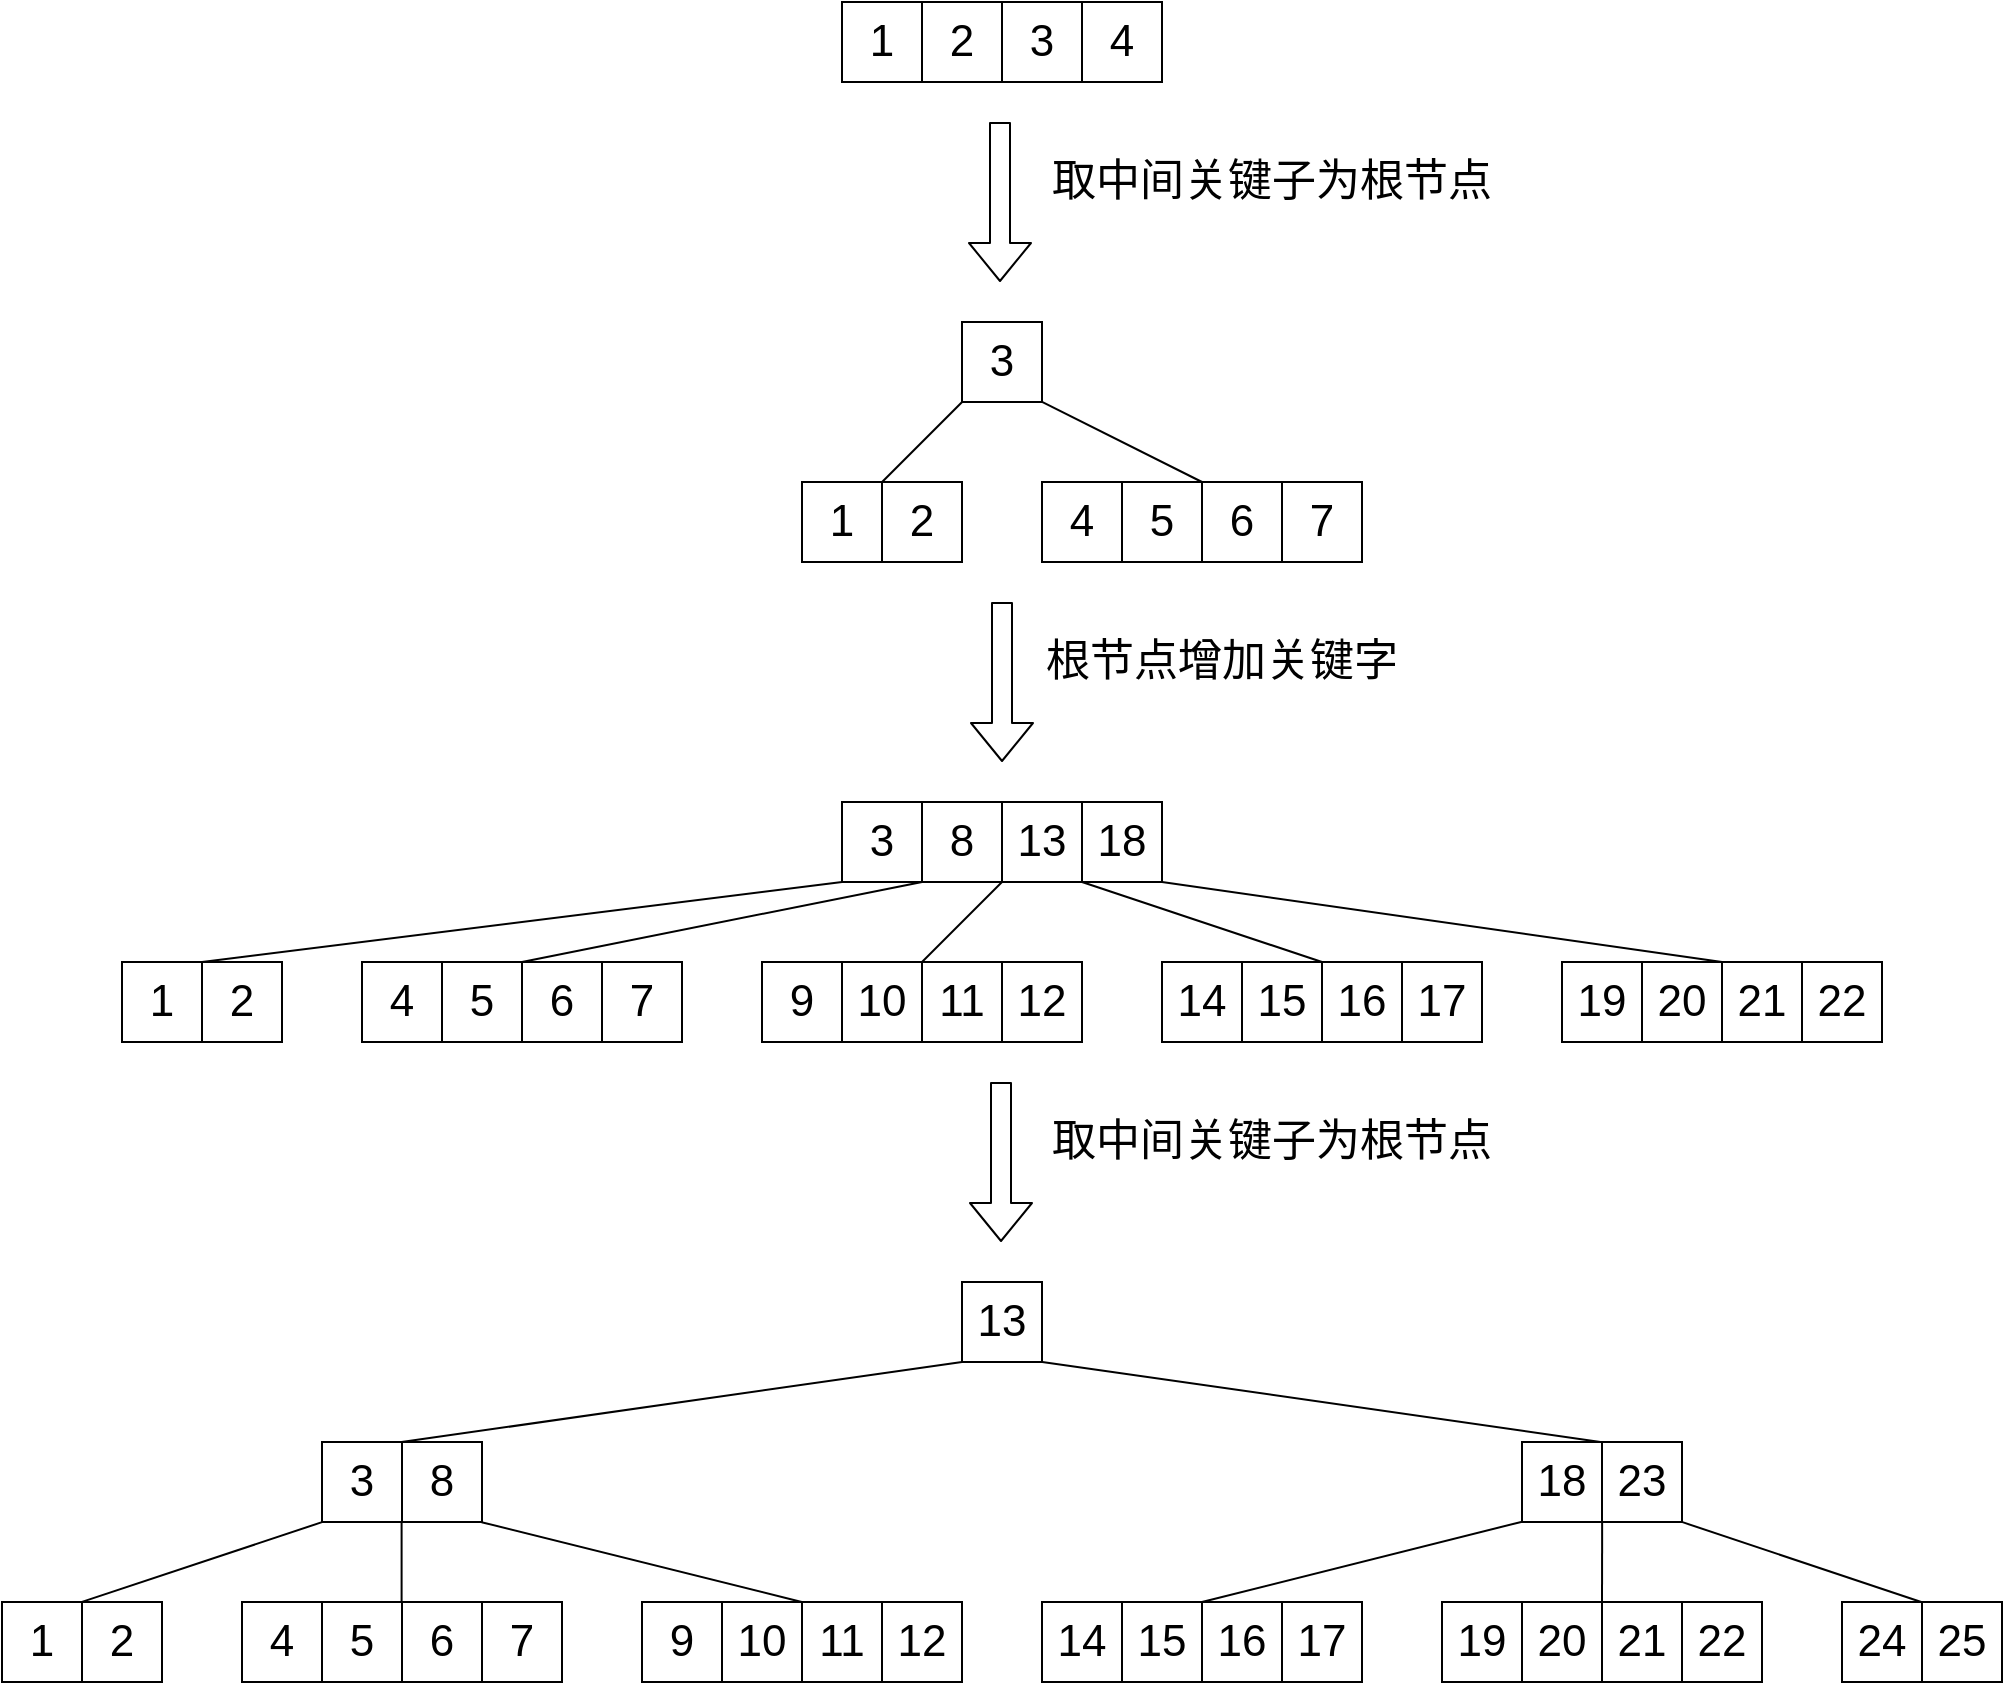 <mxfile version="11.1.1" type="device"><diagram id="xiesb4GtusXQxuxbEkcg" name="第 1 页"><mxGraphModel dx="1810" dy="1363" grid="1" gridSize="10" guides="1" tooltips="1" connect="1" arrows="1" fold="1" page="1" pageScale="1" pageWidth="827" pageHeight="1169" math="0" shadow="0"><root><mxCell id="0"/><mxCell id="1" parent="0"/><mxCell id="ZgtNFw46YQcnRpKmjRMJ-2" value="13" style="whiteSpace=wrap;html=1;aspect=fixed;fontSize=22;" parent="1" vertex="1"><mxGeometry x="520" y="680" width="40" height="40" as="geometry"/></mxCell><mxCell id="ZgtNFw46YQcnRpKmjRMJ-5" value="3" style="whiteSpace=wrap;html=1;aspect=fixed;fontSize=22;" parent="1" vertex="1"><mxGeometry x="200" y="760" width="40" height="40" as="geometry"/></mxCell><mxCell id="ZgtNFw46YQcnRpKmjRMJ-6" value="8" style="whiteSpace=wrap;html=1;aspect=fixed;fontSize=22;" parent="1" vertex="1"><mxGeometry x="240" y="760" width="40" height="40" as="geometry"/></mxCell><mxCell id="ZgtNFw46YQcnRpKmjRMJ-7" value="18" style="whiteSpace=wrap;html=1;aspect=fixed;fontSize=22;" parent="1" vertex="1"><mxGeometry x="800" y="760" width="40" height="40" as="geometry"/></mxCell><mxCell id="ZgtNFw46YQcnRpKmjRMJ-8" value="23" style="whiteSpace=wrap;html=1;aspect=fixed;fontSize=22;" parent="1" vertex="1"><mxGeometry x="840" y="760" width="40" height="40" as="geometry"/></mxCell><mxCell id="ZgtNFw46YQcnRpKmjRMJ-9" value="1" style="whiteSpace=wrap;html=1;aspect=fixed;fontSize=22;" parent="1" vertex="1"><mxGeometry x="40" y="840" width="40" height="40" as="geometry"/></mxCell><mxCell id="ZgtNFw46YQcnRpKmjRMJ-10" value="2" style="whiteSpace=wrap;html=1;aspect=fixed;fontSize=22;" parent="1" vertex="1"><mxGeometry x="80" y="840" width="40" height="40" as="geometry"/></mxCell><mxCell id="ZgtNFw46YQcnRpKmjRMJ-11" value="4" style="whiteSpace=wrap;html=1;aspect=fixed;fontSize=22;" parent="1" vertex="1"><mxGeometry x="160" y="840" width="40" height="40" as="geometry"/></mxCell><mxCell id="ZgtNFw46YQcnRpKmjRMJ-12" value="5" style="whiteSpace=wrap;html=1;aspect=fixed;fontSize=22;" parent="1" vertex="1"><mxGeometry x="200" y="840" width="40" height="40" as="geometry"/></mxCell><mxCell id="ZgtNFw46YQcnRpKmjRMJ-13" value="6" style="whiteSpace=wrap;html=1;aspect=fixed;fontSize=22;" parent="1" vertex="1"><mxGeometry x="240" y="840" width="40" height="40" as="geometry"/></mxCell><mxCell id="ZgtNFw46YQcnRpKmjRMJ-14" value="7" style="whiteSpace=wrap;html=1;aspect=fixed;fontSize=22;" parent="1" vertex="1"><mxGeometry x="280" y="840" width="40" height="40" as="geometry"/></mxCell><mxCell id="ZgtNFw46YQcnRpKmjRMJ-15" value="9" style="whiteSpace=wrap;html=1;aspect=fixed;fontSize=22;" parent="1" vertex="1"><mxGeometry x="360" y="840" width="40" height="40" as="geometry"/></mxCell><mxCell id="ZgtNFw46YQcnRpKmjRMJ-16" value="10" style="whiteSpace=wrap;html=1;aspect=fixed;fontSize=22;" parent="1" vertex="1"><mxGeometry x="400" y="840" width="40" height="40" as="geometry"/></mxCell><mxCell id="ZgtNFw46YQcnRpKmjRMJ-17" value="11" style="whiteSpace=wrap;html=1;aspect=fixed;fontSize=22;" parent="1" vertex="1"><mxGeometry x="440" y="840" width="40" height="40" as="geometry"/></mxCell><mxCell id="ZgtNFw46YQcnRpKmjRMJ-18" value="12" style="whiteSpace=wrap;html=1;aspect=fixed;fontSize=22;" parent="1" vertex="1"><mxGeometry x="480" y="840" width="40" height="40" as="geometry"/></mxCell><mxCell id="ZgtNFw46YQcnRpKmjRMJ-19" value="14" style="whiteSpace=wrap;html=1;aspect=fixed;fontSize=22;" parent="1" vertex="1"><mxGeometry x="560" y="840" width="40" height="40" as="geometry"/></mxCell><mxCell id="ZgtNFw46YQcnRpKmjRMJ-20" value="15" style="whiteSpace=wrap;html=1;aspect=fixed;fontSize=22;" parent="1" vertex="1"><mxGeometry x="600" y="840" width="40" height="40" as="geometry"/></mxCell><mxCell id="ZgtNFw46YQcnRpKmjRMJ-21" value="16" style="whiteSpace=wrap;html=1;aspect=fixed;fontSize=22;" parent="1" vertex="1"><mxGeometry x="640" y="840" width="40" height="40" as="geometry"/></mxCell><mxCell id="ZgtNFw46YQcnRpKmjRMJ-22" value="17" style="whiteSpace=wrap;html=1;aspect=fixed;fontSize=22;" parent="1" vertex="1"><mxGeometry x="680" y="840" width="40" height="40" as="geometry"/></mxCell><mxCell id="ZgtNFw46YQcnRpKmjRMJ-23" value="19" style="whiteSpace=wrap;html=1;aspect=fixed;fontSize=22;" parent="1" vertex="1"><mxGeometry x="760" y="840" width="40" height="40" as="geometry"/></mxCell><mxCell id="ZgtNFw46YQcnRpKmjRMJ-24" value="20" style="whiteSpace=wrap;html=1;aspect=fixed;fontSize=22;" parent="1" vertex="1"><mxGeometry x="800" y="840" width="40" height="40" as="geometry"/></mxCell><mxCell id="ZgtNFw46YQcnRpKmjRMJ-25" value="21" style="whiteSpace=wrap;html=1;aspect=fixed;fontSize=22;" parent="1" vertex="1"><mxGeometry x="840" y="840" width="40" height="40" as="geometry"/></mxCell><mxCell id="ZgtNFw46YQcnRpKmjRMJ-26" value="22" style="whiteSpace=wrap;html=1;aspect=fixed;fontSize=22;" parent="1" vertex="1"><mxGeometry x="880" y="840" width="40" height="40" as="geometry"/></mxCell><mxCell id="ZgtNFw46YQcnRpKmjRMJ-27" value="24" style="whiteSpace=wrap;html=1;aspect=fixed;fontSize=22;" parent="1" vertex="1"><mxGeometry x="960" y="840" width="40" height="40" as="geometry"/></mxCell><mxCell id="ZgtNFw46YQcnRpKmjRMJ-28" value="25" style="whiteSpace=wrap;html=1;aspect=fixed;fontSize=22;" parent="1" vertex="1"><mxGeometry x="1000" y="840" width="40" height="40" as="geometry"/></mxCell><mxCell id="ZgtNFw46YQcnRpKmjRMJ-29" value="" style="endArrow=none;html=1;fontSize=22;exitX=0;exitY=-0.002;exitDx=0;exitDy=0;exitPerimeter=0;entryX=0;entryY=1.002;entryDx=0;entryDy=0;entryPerimeter=0;" parent="1" source="ZgtNFw46YQcnRpKmjRMJ-10" target="ZgtNFw46YQcnRpKmjRMJ-5" edge="1"><mxGeometry width="50" height="50" relative="1" as="geometry"><mxPoint x="40" y="950" as="sourcePoint"/><mxPoint x="200" y="810" as="targetPoint"/></mxGeometry></mxCell><mxCell id="ZgtNFw46YQcnRpKmjRMJ-30" value="" style="endArrow=none;html=1;fontSize=22;entryX=-0.005;entryY=1;entryDx=0;entryDy=0;entryPerimeter=0;exitX=0.995;exitY=0;exitDx=0;exitDy=0;exitPerimeter=0;" parent="1" source="ZgtNFw46YQcnRpKmjRMJ-12" target="ZgtNFw46YQcnRpKmjRMJ-6" edge="1"><mxGeometry width="50" height="50" relative="1" as="geometry"><mxPoint x="240" y="830" as="sourcePoint"/><mxPoint x="241" y="810" as="targetPoint"/></mxGeometry></mxCell><mxCell id="ZgtNFw46YQcnRpKmjRMJ-31" value="" style="endArrow=none;html=1;fontSize=22;entryX=0.995;entryY=1.002;entryDx=0;entryDy=0;entryPerimeter=0;exitX=-0.003;exitY=-0.001;exitDx=0;exitDy=0;exitPerimeter=0;" parent="1" source="ZgtNFw46YQcnRpKmjRMJ-17" target="ZgtNFw46YQcnRpKmjRMJ-6" edge="1"><mxGeometry width="50" height="50" relative="1" as="geometry"><mxPoint x="420" y="830" as="sourcePoint"/><mxPoint x="249.8" y="810" as="targetPoint"/></mxGeometry></mxCell><mxCell id="ZgtNFw46YQcnRpKmjRMJ-32" value="" style="endArrow=none;html=1;fontSize=22;entryX=0;entryY=0;entryDx=0;entryDy=0;entryPerimeter=0;exitX=0.002;exitY=0.996;exitDx=0;exitDy=0;exitPerimeter=0;" parent="1" source="ZgtNFw46YQcnRpKmjRMJ-7" target="ZgtNFw46YQcnRpKmjRMJ-21" edge="1"><mxGeometry width="50" height="50" relative="1" as="geometry"><mxPoint x="789.88" y="809.96" as="sourcePoint"/><mxPoint x="629.8" y="770.08" as="targetPoint"/></mxGeometry></mxCell><mxCell id="ZgtNFw46YQcnRpKmjRMJ-33" value="" style="endArrow=none;html=1;fontSize=22;exitX=0.002;exitY=1.001;exitDx=0;exitDy=0;exitPerimeter=0;entryX=0;entryY=0;entryDx=0;entryDy=0;entryPerimeter=0;" parent="1" source="ZgtNFw46YQcnRpKmjRMJ-8" target="ZgtNFw46YQcnRpKmjRMJ-25" edge="1"><mxGeometry width="50" height="50" relative="1" as="geometry"><mxPoint x="810.08" y="809.84" as="sourcePoint"/><mxPoint x="840" y="830" as="targetPoint"/></mxGeometry></mxCell><mxCell id="ZgtNFw46YQcnRpKmjRMJ-34" value="" style="endArrow=none;html=1;fontSize=22;exitX=0.997;exitY=0.999;exitDx=0;exitDy=0;exitPerimeter=0;entryX=0;entryY=0.004;entryDx=0;entryDy=0;entryPerimeter=0;" parent="1" source="ZgtNFw46YQcnRpKmjRMJ-8" target="ZgtNFw46YQcnRpKmjRMJ-28" edge="1"><mxGeometry width="50" height="50" relative="1" as="geometry"><mxPoint x="850.08" y="810.04" as="sourcePoint"/><mxPoint x="850" y="850" as="targetPoint"/></mxGeometry></mxCell><mxCell id="ZgtNFw46YQcnRpKmjRMJ-35" value="" style="endArrow=none;html=1;fontSize=22;exitX=0;exitY=1;exitDx=0;exitDy=0;exitPerimeter=0;entryX=0.995;entryY=0.001;entryDx=0;entryDy=0;entryPerimeter=0;" parent="1" source="ZgtNFw46YQcnRpKmjRMJ-2" target="ZgtNFw46YQcnRpKmjRMJ-5" edge="1"><mxGeometry width="50" height="50" relative="1" as="geometry"><mxPoint x="449.88" y="849.96" as="sourcePoint"/><mxPoint x="289.8" y="810.08" as="targetPoint"/></mxGeometry></mxCell><mxCell id="ZgtNFw46YQcnRpKmjRMJ-36" value="" style="endArrow=none;html=1;fontSize=22;exitX=1.003;exitY=0.999;exitDx=0;exitDy=0;exitPerimeter=0;entryX=0.002;entryY=0.002;entryDx=0;entryDy=0;entryPerimeter=0;" parent="1" source="ZgtNFw46YQcnRpKmjRMJ-2" target="ZgtNFw46YQcnRpKmjRMJ-8" edge="1"><mxGeometry width="50" height="50" relative="1" as="geometry"><mxPoint x="558" y="730" as="sourcePoint"/><mxPoint x="830" y="750" as="targetPoint"/></mxGeometry></mxCell><mxCell id="cRPUOAB6OS4IIYhqgROu-1" value="1" style="whiteSpace=wrap;html=1;aspect=fixed;fontSize=22;" parent="1" vertex="1"><mxGeometry x="460" y="40" width="40" height="40" as="geometry"/></mxCell><mxCell id="cRPUOAB6OS4IIYhqgROu-2" value="2" style="whiteSpace=wrap;html=1;aspect=fixed;fontSize=22;" parent="1" vertex="1"><mxGeometry x="500" y="40" width="40" height="40" as="geometry"/></mxCell><mxCell id="cRPUOAB6OS4IIYhqgROu-3" value="3" style="whiteSpace=wrap;html=1;aspect=fixed;fontSize=22;" parent="1" vertex="1"><mxGeometry x="540" y="40" width="40" height="40" as="geometry"/></mxCell><mxCell id="cRPUOAB6OS4IIYhqgROu-4" value="4" style="whiteSpace=wrap;html=1;aspect=fixed;fontSize=22;" parent="1" vertex="1"><mxGeometry x="580" y="40" width="40" height="40" as="geometry"/></mxCell><mxCell id="cRPUOAB6OS4IIYhqgROu-5" value="" style="shape=flexArrow;endArrow=classic;html=1;" parent="1" edge="1"><mxGeometry width="50" height="50" relative="1" as="geometry"><mxPoint x="539" y="100" as="sourcePoint"/><mxPoint x="539" y="180" as="targetPoint"/></mxGeometry></mxCell><mxCell id="cRPUOAB6OS4IIYhqgROu-6" value="取中间关键子为根节点" style="text;html=1;strokeColor=none;fillColor=none;align=center;verticalAlign=middle;whiteSpace=wrap;rounded=0;fontSize=22;" parent="1" vertex="1"><mxGeometry x="560" y="120" width="230" height="20" as="geometry"/></mxCell><mxCell id="cRPUOAB6OS4IIYhqgROu-8" value="4" style="whiteSpace=wrap;html=1;aspect=fixed;fontSize=22;" parent="1" vertex="1"><mxGeometry x="560" y="280" width="40" height="40" as="geometry"/></mxCell><mxCell id="cRPUOAB6OS4IIYhqgROu-9" value="5" style="whiteSpace=wrap;html=1;aspect=fixed;fontSize=22;" parent="1" vertex="1"><mxGeometry x="600" y="280" width="40" height="40" as="geometry"/></mxCell><mxCell id="cRPUOAB6OS4IIYhqgROu-10" value="6" style="whiteSpace=wrap;html=1;aspect=fixed;fontSize=22;" parent="1" vertex="1"><mxGeometry x="640" y="280" width="40" height="40" as="geometry"/></mxCell><mxCell id="cRPUOAB6OS4IIYhqgROu-11" value="7" style="whiteSpace=wrap;html=1;aspect=fixed;fontSize=22;" parent="1" vertex="1"><mxGeometry x="680" y="280" width="40" height="40" as="geometry"/></mxCell><mxCell id="cRPUOAB6OS4IIYhqgROu-12" value="1" style="whiteSpace=wrap;html=1;aspect=fixed;fontSize=22;" parent="1" vertex="1"><mxGeometry x="440" y="280" width="40" height="40" as="geometry"/></mxCell><mxCell id="cRPUOAB6OS4IIYhqgROu-13" value="2" style="whiteSpace=wrap;html=1;aspect=fixed;fontSize=22;" parent="1" vertex="1"><mxGeometry x="480" y="280" width="40" height="40" as="geometry"/></mxCell><mxCell id="cRPUOAB6OS4IIYhqgROu-14" value="3" style="whiteSpace=wrap;html=1;aspect=fixed;fontSize=22;" parent="1" vertex="1"><mxGeometry x="520" y="200" width="40" height="40" as="geometry"/></mxCell><mxCell id="cRPUOAB6OS4IIYhqgROu-15" value="" style="endArrow=none;html=1;fontSize=22;entryX=0.001;entryY=1.001;entryDx=0;entryDy=0;entryPerimeter=0;exitX=0.001;exitY=0;exitDx=0;exitDy=0;exitPerimeter=0;" parent="1" source="cRPUOAB6OS4IIYhqgROu-13" target="cRPUOAB6OS4IIYhqgROu-14" edge="1"><mxGeometry width="50" height="50" relative="1" as="geometry"><mxPoint x="340" y="390" as="sourcePoint"/><mxPoint x="390" y="340" as="targetPoint"/></mxGeometry></mxCell><mxCell id="cRPUOAB6OS4IIYhqgROu-16" value="" style="endArrow=none;html=1;fontSize=22;entryX=1.001;entryY=0.999;entryDx=0;entryDy=0;entryPerimeter=0;exitX=0;exitY=0;exitDx=0;exitDy=0;exitPerimeter=0;" parent="1" source="cRPUOAB6OS4IIYhqgROu-10" target="cRPUOAB6OS4IIYhqgROu-14" edge="1"><mxGeometry width="50" height="50" relative="1" as="geometry"><mxPoint x="490.04" y="290" as="sourcePoint"/><mxPoint x="530.04" y="250.04" as="targetPoint"/></mxGeometry></mxCell><mxCell id="cRPUOAB6OS4IIYhqgROu-17" value="" style="shape=flexArrow;endArrow=classic;html=1;" parent="1" edge="1"><mxGeometry width="50" height="50" relative="1" as="geometry"><mxPoint x="540" y="340.0" as="sourcePoint"/><mxPoint x="540" y="420.0" as="targetPoint"/></mxGeometry></mxCell><mxCell id="cRPUOAB6OS4IIYhqgROu-18" value="4" style="whiteSpace=wrap;html=1;aspect=fixed;fontSize=22;" parent="1" vertex="1"><mxGeometry x="220" y="520" width="40" height="40" as="geometry"/></mxCell><mxCell id="cRPUOAB6OS4IIYhqgROu-19" value="5" style="whiteSpace=wrap;html=1;aspect=fixed;fontSize=22;" parent="1" vertex="1"><mxGeometry x="260" y="520" width="40" height="40" as="geometry"/></mxCell><mxCell id="cRPUOAB6OS4IIYhqgROu-20" value="6" style="whiteSpace=wrap;html=1;aspect=fixed;fontSize=22;" parent="1" vertex="1"><mxGeometry x="300" y="520" width="40" height="40" as="geometry"/></mxCell><mxCell id="cRPUOAB6OS4IIYhqgROu-21" value="7" style="whiteSpace=wrap;html=1;aspect=fixed;fontSize=22;" parent="1" vertex="1"><mxGeometry x="340" y="520" width="40" height="40" as="geometry"/></mxCell><mxCell id="cRPUOAB6OS4IIYhqgROu-22" value="1" style="whiteSpace=wrap;html=1;aspect=fixed;fontSize=22;" parent="1" vertex="1"><mxGeometry x="100" y="520" width="40" height="40" as="geometry"/></mxCell><mxCell id="cRPUOAB6OS4IIYhqgROu-23" value="2" style="whiteSpace=wrap;html=1;aspect=fixed;fontSize=22;" parent="1" vertex="1"><mxGeometry x="140" y="520" width="40" height="40" as="geometry"/></mxCell><mxCell id="cRPUOAB6OS4IIYhqgROu-24" value="3" style="whiteSpace=wrap;html=1;aspect=fixed;fontSize=22;" parent="1" vertex="1"><mxGeometry x="460" y="440" width="40" height="40" as="geometry"/></mxCell><mxCell id="cRPUOAB6OS4IIYhqgROu-25" value="" style="endArrow=none;html=1;fontSize=22;entryX=0.001;entryY=1.001;entryDx=0;entryDy=0;entryPerimeter=0;exitX=0.001;exitY=0;exitDx=0;exitDy=0;exitPerimeter=0;" parent="1" source="cRPUOAB6OS4IIYhqgROu-23" target="cRPUOAB6OS4IIYhqgROu-24" edge="1"><mxGeometry width="50" height="50" relative="1" as="geometry"><mxPoint x="280" y="630" as="sourcePoint"/><mxPoint x="330" y="580" as="targetPoint"/></mxGeometry></mxCell><mxCell id="cRPUOAB6OS4IIYhqgROu-26" value="" style="endArrow=none;html=1;fontSize=22;entryX=1.001;entryY=0.999;entryDx=0;entryDy=0;entryPerimeter=0;exitX=0;exitY=0;exitDx=0;exitDy=0;exitPerimeter=0;" parent="1" source="cRPUOAB6OS4IIYhqgROu-20" target="cRPUOAB6OS4IIYhqgROu-24" edge="1"><mxGeometry width="50" height="50" relative="1" as="geometry"><mxPoint x="430.04" y="530" as="sourcePoint"/><mxPoint x="470.04" y="490.04" as="targetPoint"/></mxGeometry></mxCell><mxCell id="cRPUOAB6OS4IIYhqgROu-27" value="8" style="whiteSpace=wrap;html=1;aspect=fixed;fontSize=22;" parent="1" vertex="1"><mxGeometry x="500" y="440" width="40" height="40" as="geometry"/></mxCell><mxCell id="cRPUOAB6OS4IIYhqgROu-28" value="13" style="whiteSpace=wrap;html=1;aspect=fixed;fontSize=22;" parent="1" vertex="1"><mxGeometry x="540" y="440" width="40" height="40" as="geometry"/></mxCell><mxCell id="cRPUOAB6OS4IIYhqgROu-29" value="18" style="whiteSpace=wrap;html=1;aspect=fixed;fontSize=22;" parent="1" vertex="1"><mxGeometry x="580" y="440" width="40" height="40" as="geometry"/></mxCell><mxCell id="cRPUOAB6OS4IIYhqgROu-30" value="根节点增加关键字" style="text;html=1;strokeColor=none;fillColor=none;align=center;verticalAlign=middle;whiteSpace=wrap;rounded=0;fontSize=22;" parent="1" vertex="1"><mxGeometry x="560" y="360" width="180" height="20" as="geometry"/></mxCell><mxCell id="cRPUOAB6OS4IIYhqgROu-31" value="9" style="whiteSpace=wrap;html=1;aspect=fixed;fontSize=22;" parent="1" vertex="1"><mxGeometry x="420" y="520" width="40" height="40" as="geometry"/></mxCell><mxCell id="cRPUOAB6OS4IIYhqgROu-32" value="10" style="whiteSpace=wrap;html=1;aspect=fixed;fontSize=22;" parent="1" vertex="1"><mxGeometry x="460" y="520" width="40" height="40" as="geometry"/></mxCell><mxCell id="cRPUOAB6OS4IIYhqgROu-33" value="11" style="whiteSpace=wrap;html=1;aspect=fixed;fontSize=22;" parent="1" vertex="1"><mxGeometry x="500" y="520" width="40" height="40" as="geometry"/></mxCell><mxCell id="cRPUOAB6OS4IIYhqgROu-34" value="12" style="whiteSpace=wrap;html=1;aspect=fixed;fontSize=22;" parent="1" vertex="1"><mxGeometry x="540" y="520" width="40" height="40" as="geometry"/></mxCell><mxCell id="cRPUOAB6OS4IIYhqgROu-35" value="14" style="whiteSpace=wrap;html=1;aspect=fixed;fontSize=22;" parent="1" vertex="1"><mxGeometry x="620" y="520" width="40" height="40" as="geometry"/></mxCell><mxCell id="cRPUOAB6OS4IIYhqgROu-36" value="15" style="whiteSpace=wrap;html=1;aspect=fixed;fontSize=22;" parent="1" vertex="1"><mxGeometry x="660" y="520" width="40" height="40" as="geometry"/></mxCell><mxCell id="cRPUOAB6OS4IIYhqgROu-37" value="16" style="whiteSpace=wrap;html=1;aspect=fixed;fontSize=22;" parent="1" vertex="1"><mxGeometry x="700" y="520" width="40" height="40" as="geometry"/></mxCell><mxCell id="cRPUOAB6OS4IIYhqgROu-38" value="17" style="whiteSpace=wrap;html=1;aspect=fixed;fontSize=22;" parent="1" vertex="1"><mxGeometry x="740" y="520" width="40" height="40" as="geometry"/></mxCell><mxCell id="cRPUOAB6OS4IIYhqgROu-39" value="19" style="whiteSpace=wrap;html=1;aspect=fixed;fontSize=22;" parent="1" vertex="1"><mxGeometry x="820" y="520" width="40" height="40" as="geometry"/></mxCell><mxCell id="cRPUOAB6OS4IIYhqgROu-40" value="20" style="whiteSpace=wrap;html=1;aspect=fixed;fontSize=22;" parent="1" vertex="1"><mxGeometry x="860" y="520" width="40" height="40" as="geometry"/></mxCell><mxCell id="cRPUOAB6OS4IIYhqgROu-41" value="21" style="whiteSpace=wrap;html=1;aspect=fixed;fontSize=22;" parent="1" vertex="1"><mxGeometry x="900" y="520" width="40" height="40" as="geometry"/></mxCell><mxCell id="cRPUOAB6OS4IIYhqgROu-42" value="22" style="whiteSpace=wrap;html=1;aspect=fixed;fontSize=22;" parent="1" vertex="1"><mxGeometry x="940" y="520" width="40" height="40" as="geometry"/></mxCell><mxCell id="cRPUOAB6OS4IIYhqgROu-43" value="" style="endArrow=none;html=1;fontSize=22;entryX=0;entryY=1;entryDx=0;entryDy=0;entryPerimeter=0;exitX=0;exitY=0;exitDx=0;exitDy=0;exitPerimeter=0;" parent="1" source="cRPUOAB6OS4IIYhqgROu-33" target="cRPUOAB6OS4IIYhqgROu-28" edge="1"><mxGeometry width="50" height="50" relative="1" as="geometry"><mxPoint x="420" y="630" as="sourcePoint"/><mxPoint x="470" y="580" as="targetPoint"/></mxGeometry></mxCell><mxCell id="cRPUOAB6OS4IIYhqgROu-44" value="" style="endArrow=none;html=1;fontSize=22;exitX=0;exitY=0;exitDx=0;exitDy=0;exitPerimeter=0;entryX=0;entryY=1;entryDx=0;entryDy=0;entryPerimeter=0;" parent="1" source="cRPUOAB6OS4IIYhqgROu-37" target="cRPUOAB6OS4IIYhqgROu-29" edge="1"><mxGeometry width="50" height="50" relative="1" as="geometry"><mxPoint x="510" y="530" as="sourcePoint"/><mxPoint x="580" y="500" as="targetPoint"/></mxGeometry></mxCell><mxCell id="cRPUOAB6OS4IIYhqgROu-45" value="" style="endArrow=none;html=1;fontSize=22;exitX=0;exitY=0;exitDx=0;exitDy=0;exitPerimeter=0;entryX=1;entryY=1;entryDx=0;entryDy=0;entryPerimeter=0;" parent="1" source="cRPUOAB6OS4IIYhqgROu-41" target="cRPUOAB6OS4IIYhqgROu-29" edge="1"><mxGeometry width="50" height="50" relative="1" as="geometry"><mxPoint x="710" y="530" as="sourcePoint"/><mxPoint x="590" y="490" as="targetPoint"/></mxGeometry></mxCell><mxCell id="cRPUOAB6OS4IIYhqgROu-46" value="" style="shape=flexArrow;endArrow=classic;html=1;" parent="1" edge="1"><mxGeometry width="50" height="50" relative="1" as="geometry"><mxPoint x="539.5" y="580" as="sourcePoint"/><mxPoint x="539.5" y="660" as="targetPoint"/></mxGeometry></mxCell><mxCell id="cRPUOAB6OS4IIYhqgROu-47" value="取中间关键子为根节点" style="text;html=1;strokeColor=none;fillColor=none;align=center;verticalAlign=middle;whiteSpace=wrap;rounded=0;fontSize=22;" parent="1" vertex="1"><mxGeometry x="560" y="600" width="230" height="20" as="geometry"/></mxCell></root></mxGraphModel></diagram></mxfile>
